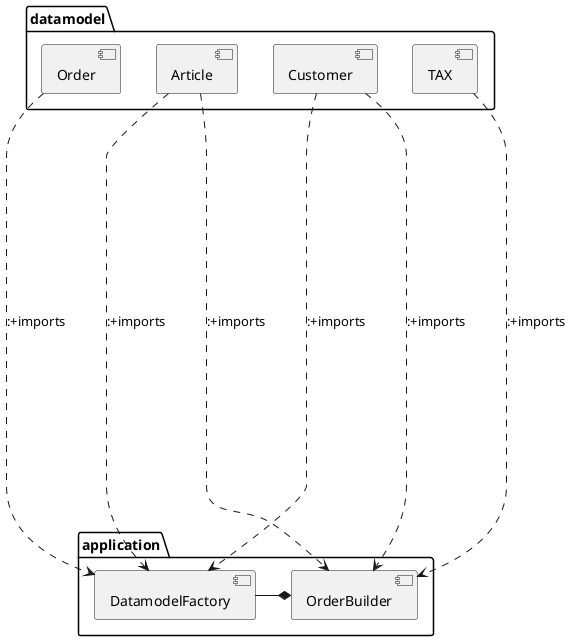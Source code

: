 @startuml
package "application"{

[DatamodelFactory] -r-* [OrderBuilder]

}


package "datamodel"{

[Order] ........> [DatamodelFactory] : :+imports
[Customer] ..> [DatamodelFactory] : :+imports
[Article] ..> [DatamodelFactory] : :+imports
[Article] ..> [OrderBuilder] : :+imports
[Customer] ...> [OrderBuilder] : :+imports
[TAX] ..> [OrderBuilder] : :+imports
}
@enduml